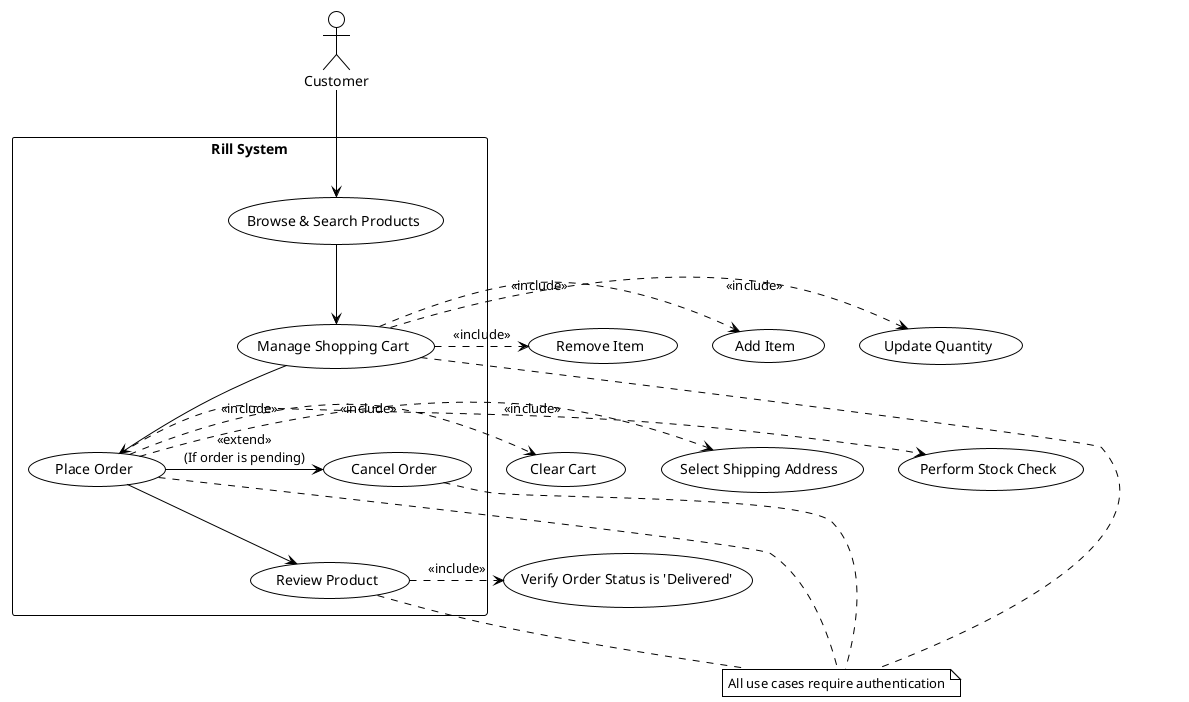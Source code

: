@startuml "UC-2: Customer Shopping Flow"
' Layout improvement for a clear, top-to-bottom flow

!theme plain

actor Customer

rectangle "Rill System" {
  usecase "Browse & Search Products" as UC4
  usecase "Manage Shopping Cart" as UC7
  usecase "Place Order" as UC8
  usecase "Cancel Order" as UC11
  usecase "Review Product" as UC12
}

' Arrange use cases in a logical top-to-bottom flow
Customer --> UC4
UC4 -down-> UC7
UC7 -down-> UC8
UC8 -left-> UC11 : <<extend>>\n(If order is pending)
UC8 -down-> UC12

' Breakdown of Manage Shopping Cart
UC7 .> (Add Item) : <<include>>
UC7 .> (Update Quantity) : <<include>>
UC7 .> (Remove Item) : <<include>>

' Breakdown of Place Order
UC8 .> (Select Shipping Address) : <<include>>
UC8 .> (Perform Stock Check) : <<include>>
UC8 .> (Clear Cart) : <<include>>

' A customer can only review a product after the order is delivered
(UC12) .> (Verify Order Status is 'Delivered') : <<include>>

note "All use cases require authentication" as N1
UC7 .. N1
UC8 .. N1
UC11 .. N1
UC12 .. N1

@enduml
